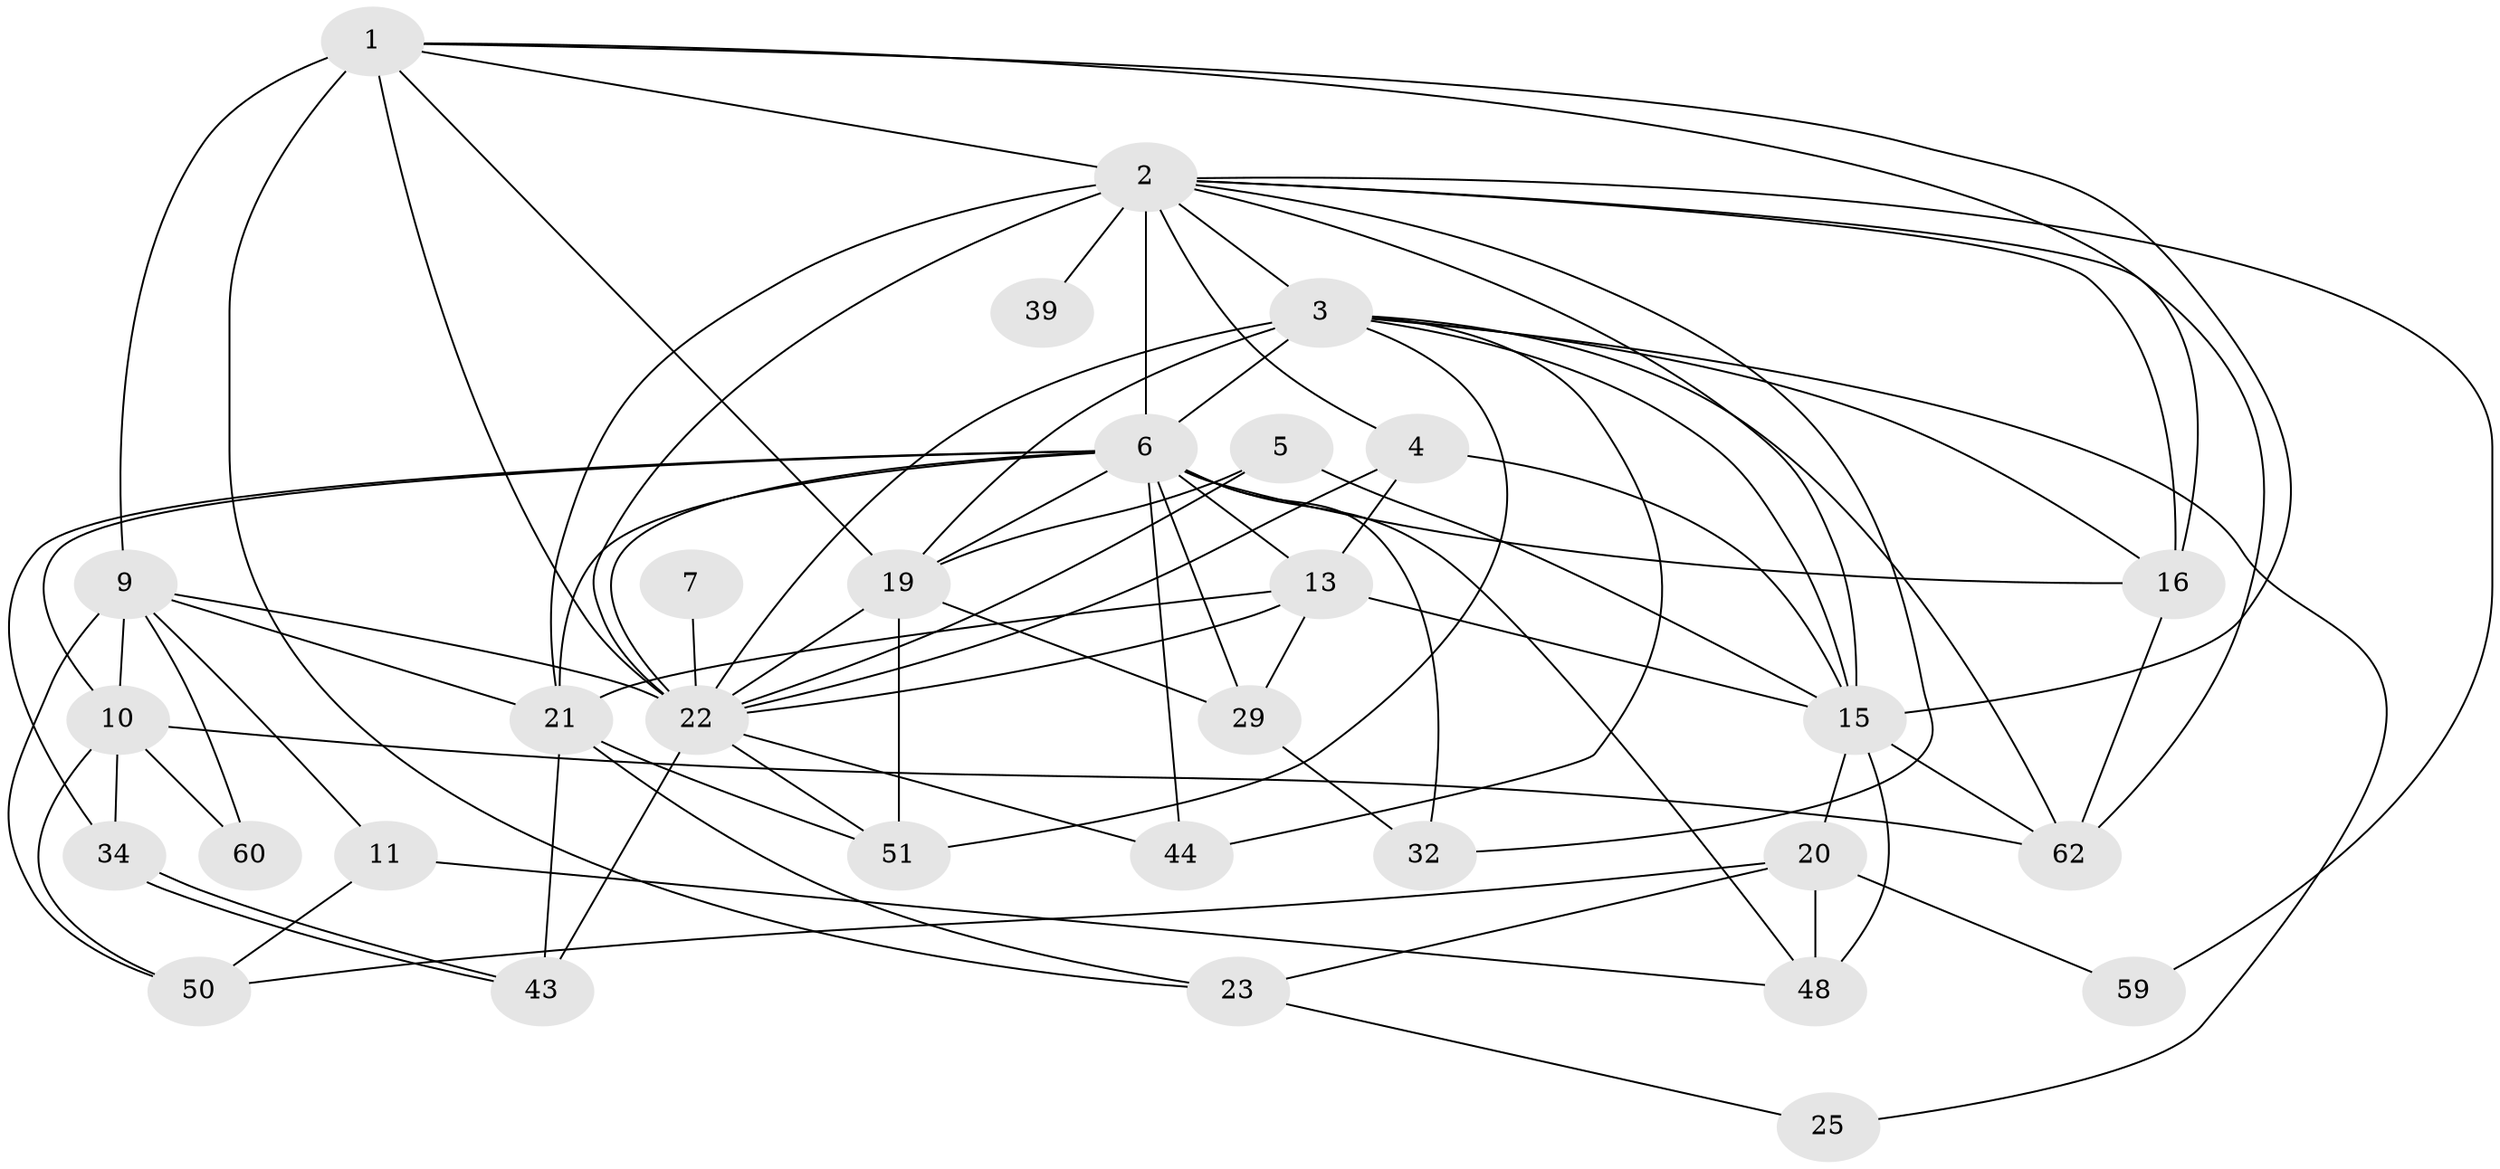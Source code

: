 // original degree distribution, {4: 0.26582278481012656, 6: 0.08860759493670886, 8: 0.012658227848101266, 3: 0.3291139240506329, 2: 0.10126582278481013, 5: 0.1518987341772152, 7: 0.05063291139240506}
// Generated by graph-tools (version 1.1) at 2025/18/03/04/25 18:18:33]
// undirected, 31 vertices, 82 edges
graph export_dot {
graph [start="1"]
  node [color=gray90,style=filled];
  1 [super="+53+79"];
  2 [super="+33+36"];
  3 [super="+8+67+17+18"];
  4;
  5;
  6 [super="+31+47+14"];
  7;
  9 [super="+12+41"];
  10 [super="+45+30"];
  11 [super="+71"];
  13 [super="+26"];
  15 [super="+55+77+40"];
  16 [super="+56"];
  19 [super="+61"];
  20 [super="+42"];
  21 [super="+24+76"];
  22 [super="+27"];
  23;
  25;
  29 [super="+37"];
  32;
  34;
  39 [super="+73"];
  43;
  44 [super="+75"];
  48;
  50;
  51 [super="+74"];
  59;
  60;
  62;
  1 -- 9;
  1 -- 23;
  1 -- 16;
  1 -- 15;
  1 -- 2;
  1 -- 22;
  1 -- 19;
  2 -- 32;
  2 -- 4;
  2 -- 6 [weight=5];
  2 -- 39 [weight=3];
  2 -- 15;
  2 -- 21;
  2 -- 22 [weight=3];
  2 -- 59;
  2 -- 62;
  2 -- 16;
  2 -- 3 [weight=5];
  3 -- 44 [weight=2];
  3 -- 15;
  3 -- 51 [weight=3];
  3 -- 6 [weight=2];
  3 -- 22 [weight=2];
  3 -- 62;
  3 -- 16;
  3 -- 19 [weight=2];
  3 -- 25;
  4 -- 13;
  4 -- 15;
  4 -- 22;
  5 -- 15;
  5 -- 22;
  5 -- 19;
  6 -- 29;
  6 -- 13;
  6 -- 32;
  6 -- 44;
  6 -- 48;
  6 -- 21;
  6 -- 16;
  6 -- 34;
  6 -- 10;
  6 -- 22 [weight=2];
  6 -- 19;
  7 -- 22 [weight=2];
  9 -- 60;
  9 -- 21;
  9 -- 22 [weight=2];
  9 -- 50;
  9 -- 10;
  9 -- 11;
  10 -- 50;
  10 -- 62;
  10 -- 34;
  10 -- 60;
  11 -- 48;
  11 -- 50;
  13 -- 29;
  13 -- 15;
  13 -- 21;
  13 -- 22 [weight=2];
  15 -- 62;
  15 -- 48;
  15 -- 20;
  16 -- 62;
  19 -- 22;
  19 -- 29;
  19 -- 51;
  20 -- 48 [weight=2];
  20 -- 23;
  20 -- 50;
  20 -- 59;
  21 -- 23;
  21 -- 51;
  21 -- 43;
  22 -- 51 [weight=2];
  22 -- 43;
  22 -- 44;
  23 -- 25;
  29 -- 32;
  34 -- 43;
  34 -- 43;
}

